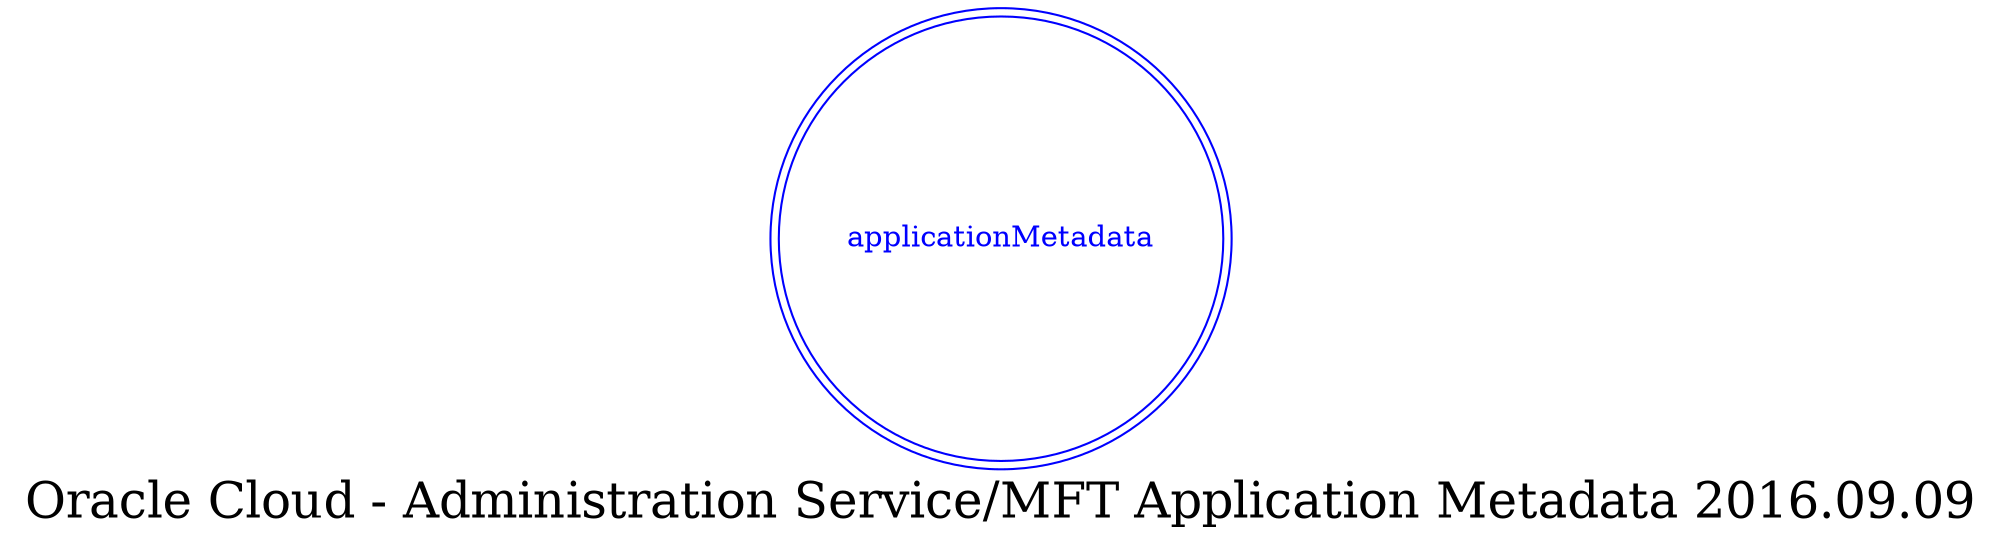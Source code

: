digraph LexiconGraph {
graph[label="Oracle Cloud - Administration Service/MFT Application Metadata 2016.09.09", fontsize=24]
splines=true
"applicationMetadata" [color=blue, fontcolor=blue, shape=doublecircle]
}
